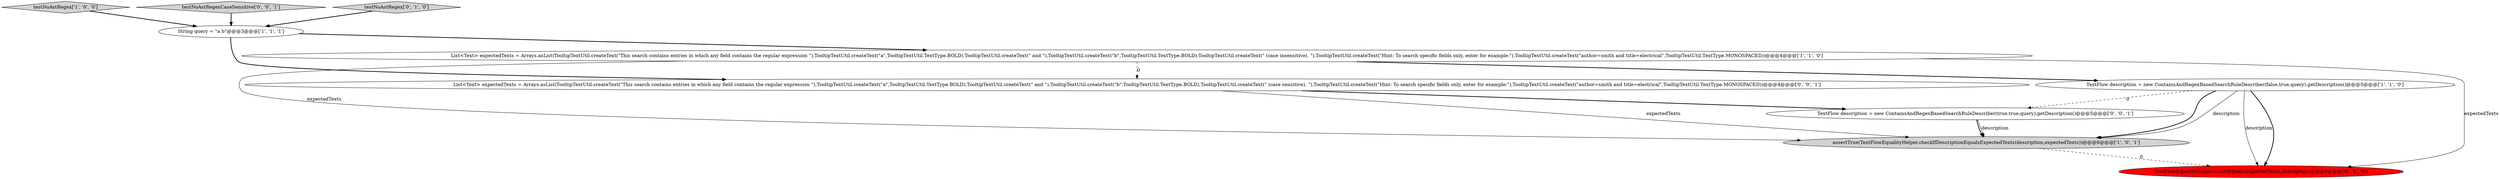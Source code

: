 digraph {
0 [style = filled, label = "TextFlow description = new ContainsAndRegexBasedSearchRuleDescriber(false,true,query).getDescription()@@@5@@@['1', '1', '0']", fillcolor = white, shape = ellipse image = "AAA0AAABBB1BBB"];
9 [style = filled, label = "TextFlow description = new ContainsAndRegexBasedSearchRuleDescriber(true,true,query).getDescription()@@@5@@@['0', '0', '1']", fillcolor = white, shape = ellipse image = "AAA0AAABBB3BBB"];
1 [style = filled, label = "testNoAstRegex['1', '0', '0']", fillcolor = lightgray, shape = diamond image = "AAA0AAABBB1BBB"];
4 [style = filled, label = "String query = \"a b\"@@@3@@@['1', '1', '1']", fillcolor = white, shape = ellipse image = "AAA0AAABBB1BBB"];
2 [style = filled, label = "assertTrue(TextFlowEqualityHelper.checkIfDescriptionEqualsExpectedTexts(description,expectedTexts))@@@6@@@['1', '0', '1']", fillcolor = lightgray, shape = ellipse image = "AAA0AAABBB1BBB"];
7 [style = filled, label = "testNoAstRegexCaseSensitive['0', '0', '1']", fillcolor = lightgray, shape = diamond image = "AAA0AAABBB3BBB"];
8 [style = filled, label = "List<Text> expectedTexts = Arrays.asList(TooltipTextUtil.createText(\"This search contains entries in which any field contains the regular expression \"),TooltipTextUtil.createText(\"a\",TooltipTextUtil.TextType.BOLD),TooltipTextUtil.createText(\" and \"),TooltipTextUtil.createText(\"b\",TooltipTextUtil.TextType.BOLD),TooltipTextUtil.createText(\" (case sensitive). \"),TooltipTextUtil.createText(\"Hint: To search specific fields only, enter for example:\"),TooltipTextUtil.createText(\"author=smith and title=electrical\",TooltipTextUtil.TextType.MONOSPACED))@@@4@@@['0', '0', '1']", fillcolor = white, shape = ellipse image = "AAA0AAABBB3BBB"];
6 [style = filled, label = "testNoAstRegex['0', '1', '0']", fillcolor = lightgray, shape = diamond image = "AAA0AAABBB2BBB"];
5 [style = filled, label = "TextFlowEqualityHelper.assertEquals(expectedTexts,description)@@@6@@@['0', '1', '0']", fillcolor = red, shape = ellipse image = "AAA1AAABBB2BBB"];
3 [style = filled, label = "List<Text> expectedTexts = Arrays.asList(TooltipTextUtil.createText(\"This search contains entries in which any field contains the regular expression \"),TooltipTextUtil.createText(\"a\",TooltipTextUtil.TextType.BOLD),TooltipTextUtil.createText(\" and \"),TooltipTextUtil.createText(\"b\",TooltipTextUtil.TextType.BOLD),TooltipTextUtil.createText(\" (case insensitive). \"),TooltipTextUtil.createText(\"Hint: To search specific fields only, enter for example:\"),TooltipTextUtil.createText(\"author=smith and title=electrical\",TooltipTextUtil.TextType.MONOSPACED))@@@4@@@['1', '1', '0']", fillcolor = white, shape = ellipse image = "AAA0AAABBB1BBB"];
3->8 [style = dashed, label="0"];
4->8 [style = bold, label=""];
4->3 [style = bold, label=""];
6->4 [style = bold, label=""];
1->4 [style = bold, label=""];
0->5 [style = solid, label="description"];
2->5 [style = dashed, label="0"];
0->2 [style = bold, label=""];
8->2 [style = solid, label="expectedTexts"];
9->2 [style = solid, label="description"];
7->4 [style = bold, label=""];
0->9 [style = dashed, label="0"];
3->2 [style = solid, label="expectedTexts"];
9->2 [style = bold, label=""];
3->5 [style = solid, label="expectedTexts"];
3->0 [style = bold, label=""];
0->5 [style = bold, label=""];
8->9 [style = bold, label=""];
0->2 [style = solid, label="description"];
}
